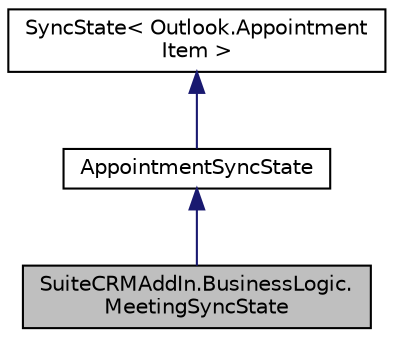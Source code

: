 digraph "SuiteCRMAddIn.BusinessLogic.MeetingSyncState"
{
  edge [fontname="Helvetica",fontsize="10",labelfontname="Helvetica",labelfontsize="10"];
  node [fontname="Helvetica",fontsize="10",shape=record];
  Node0 [label="SuiteCRMAddIn.BusinessLogic.\lMeetingSyncState",height=0.2,width=0.4,color="black", fillcolor="grey75", style="filled", fontcolor="black"];
  Node1 -> Node0 [dir="back",color="midnightblue",fontsize="10",style="solid",fontname="Helvetica"];
  Node1 [label="AppointmentSyncState",height=0.2,width=0.4,color="black", fillcolor="white", style="filled",URL="$class_suite_c_r_m_add_in_1_1_business_logic_1_1_appointment_sync_state.html"];
  Node2 -> Node1 [dir="back",color="midnightblue",fontsize="10",style="solid",fontname="Helvetica"];
  Node2 [label="SyncState\< Outlook.Appointment\lItem \>",height=0.2,width=0.4,color="black", fillcolor="white", style="filled",URL="$class_suite_c_r_m_add_in_1_1_business_logic_1_1_sync_state.html"];
}

